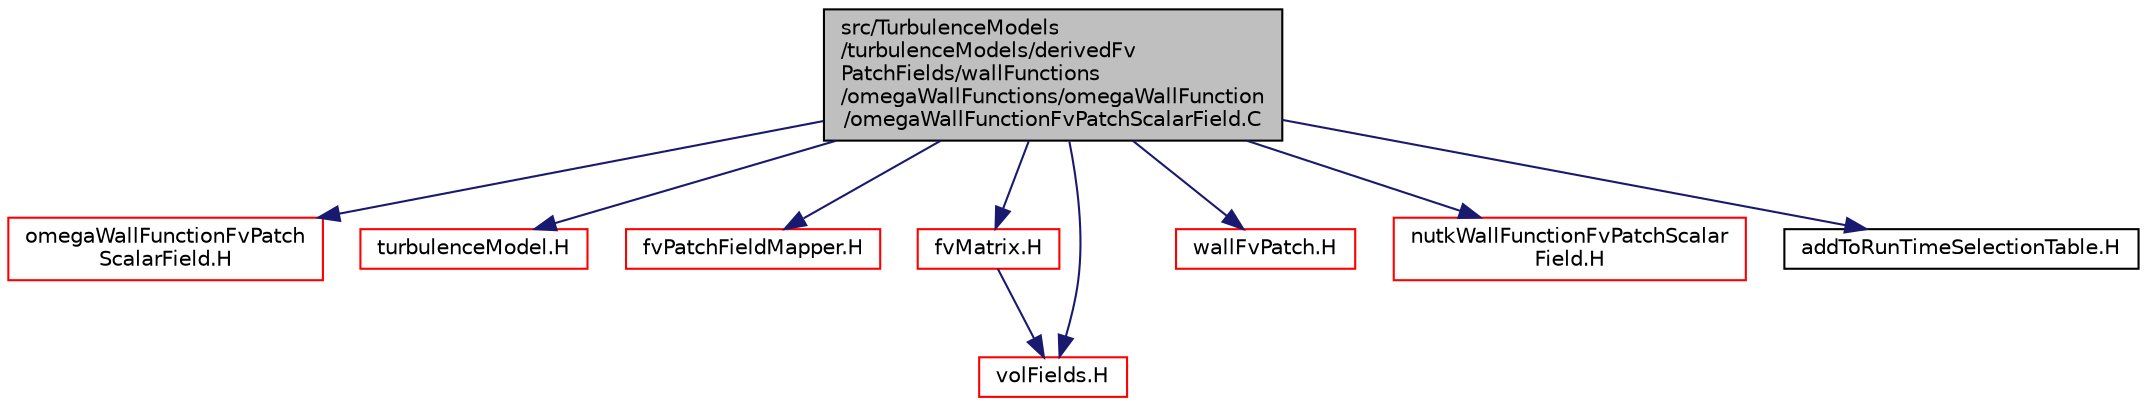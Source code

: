 digraph "src/TurbulenceModels/turbulenceModels/derivedFvPatchFields/wallFunctions/omegaWallFunctions/omegaWallFunction/omegaWallFunctionFvPatchScalarField.C"
{
  bgcolor="transparent";
  edge [fontname="Helvetica",fontsize="10",labelfontname="Helvetica",labelfontsize="10"];
  node [fontname="Helvetica",fontsize="10",shape=record];
  Node1 [label="src/TurbulenceModels\l/turbulenceModels/derivedFv\lPatchFields/wallFunctions\l/omegaWallFunctions/omegaWallFunction\l/omegaWallFunctionFvPatchScalarField.C",height=0.2,width=0.4,color="black", fillcolor="grey75", style="filled", fontcolor="black"];
  Node1 -> Node2 [color="midnightblue",fontsize="10",style="solid",fontname="Helvetica"];
  Node2 [label="omegaWallFunctionFvPatch\lScalarField.H",height=0.2,width=0.4,color="red",URL="$a10786.html"];
  Node1 -> Node3 [color="midnightblue",fontsize="10",style="solid",fontname="Helvetica"];
  Node3 [label="turbulenceModel.H",height=0.2,width=0.4,color="red",URL="$a10886.html"];
  Node1 -> Node4 [color="midnightblue",fontsize="10",style="solid",fontname="Helvetica"];
  Node4 [label="fvPatchFieldMapper.H",height=0.2,width=0.4,color="red",URL="$a05671.html"];
  Node1 -> Node5 [color="midnightblue",fontsize="10",style="solid",fontname="Helvetica"];
  Node5 [label="fvMatrix.H",height=0.2,width=0.4,color="red",URL="$a05945.html"];
  Node5 -> Node6 [color="midnightblue",fontsize="10",style="solid",fontname="Helvetica"];
  Node6 [label="volFields.H",height=0.2,width=0.4,color="red",URL="$a05765.html"];
  Node1 -> Node6 [color="midnightblue",fontsize="10",style="solid",fontname="Helvetica"];
  Node1 -> Node7 [color="midnightblue",fontsize="10",style="solid",fontname="Helvetica"];
  Node7 [label="wallFvPatch.H",height=0.2,width=0.4,color="red",URL="$a06078.html"];
  Node1 -> Node8 [color="midnightblue",fontsize="10",style="solid",fontname="Helvetica"];
  Node8 [label="nutkWallFunctionFvPatchScalar\lField.H",height=0.2,width=0.4,color="red",URL="$a10772.html"];
  Node1 -> Node9 [color="midnightblue",fontsize="10",style="solid",fontname="Helvetica"];
  Node9 [label="addToRunTimeSelectionTable.H",height=0.2,width=0.4,color="black",URL="$a08153.html",tooltip="Macros for easy insertion into run-time selection tables. "];
}
